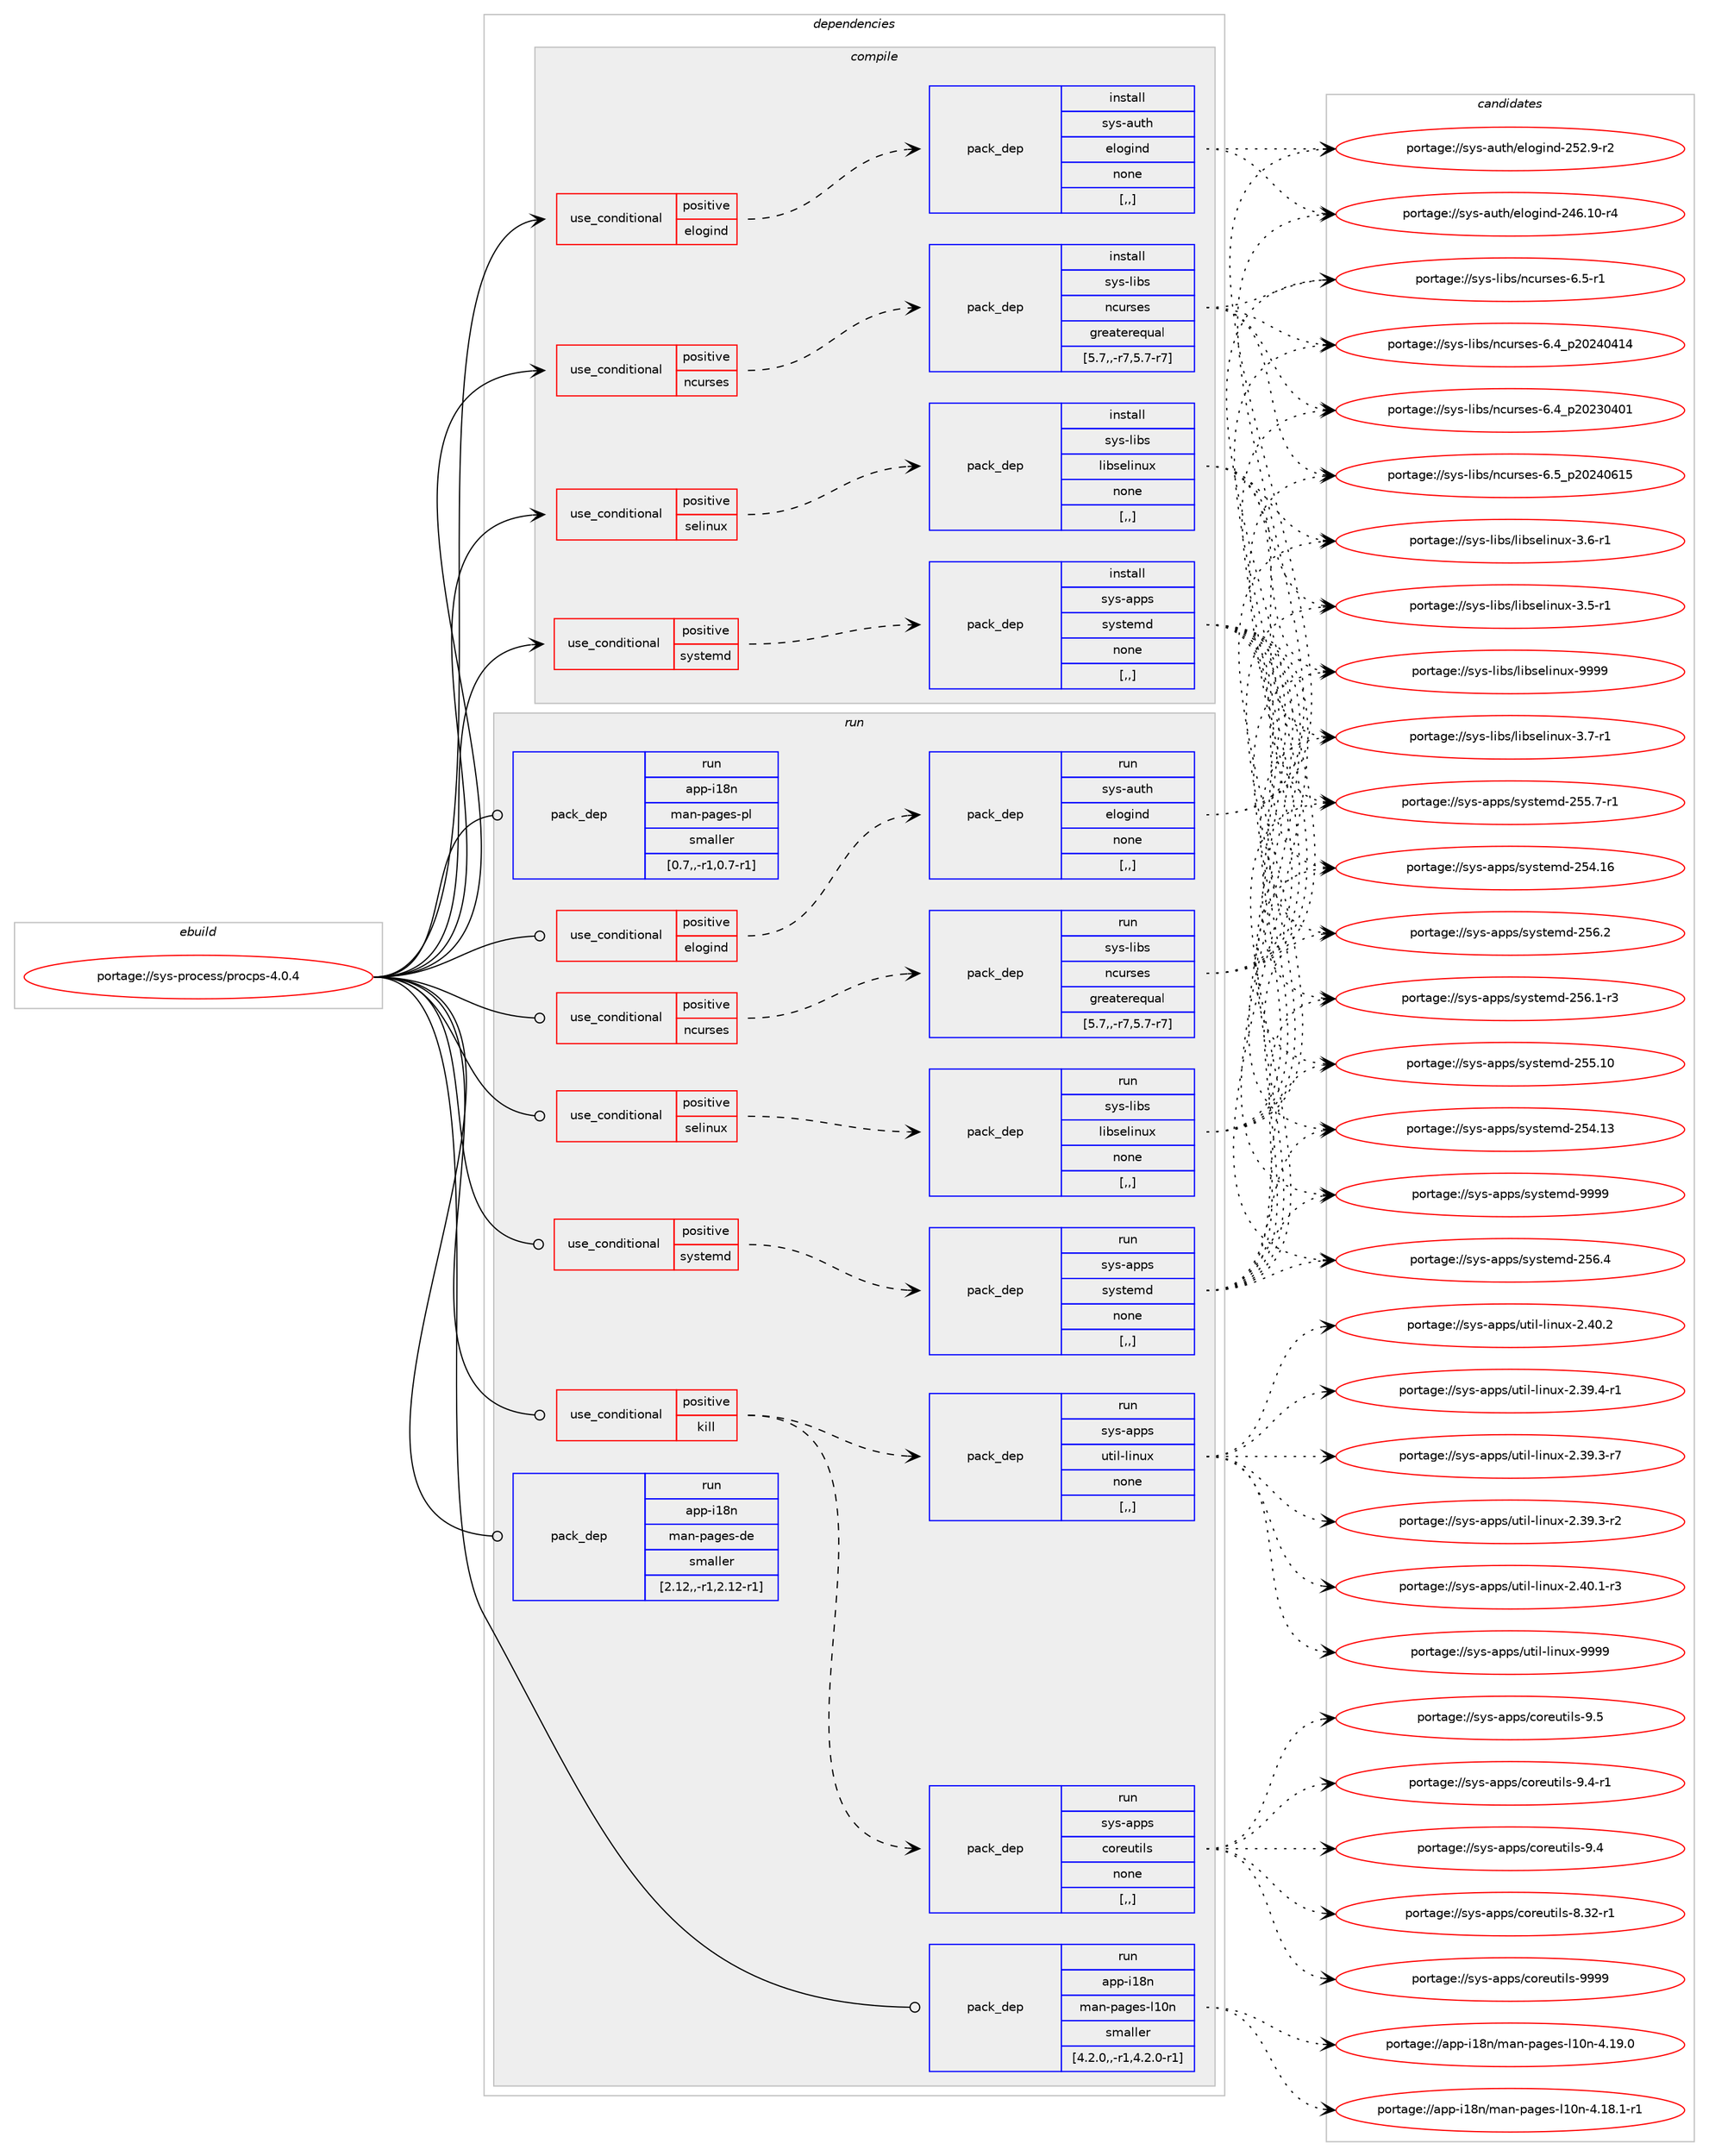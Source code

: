digraph prolog {

# *************
# Graph options
# *************

newrank=true;
concentrate=true;
compound=true;
graph [rankdir=LR,fontname=Helvetica,fontsize=10,ranksep=1.5];#, ranksep=2.5, nodesep=0.2];
edge  [arrowhead=vee];
node  [fontname=Helvetica,fontsize=10];

# **********
# The ebuild
# **********

subgraph cluster_leftcol {
color=gray;
label=<<i>ebuild</i>>;
id [label="portage://sys-process/procps-4.0.4", color=red, width=4, href="../sys-process/procps-4.0.4.svg"];
}

# ****************
# The dependencies
# ****************

subgraph cluster_midcol {
color=gray;
label=<<i>dependencies</i>>;
subgraph cluster_compile {
fillcolor="#eeeeee";
style=filled;
label=<<i>compile</i>>;
subgraph cond118612 {
dependency443935 [label=<<TABLE BORDER="0" CELLBORDER="1" CELLSPACING="0" CELLPADDING="4"><TR><TD ROWSPAN="3" CELLPADDING="10">use_conditional</TD></TR><TR><TD>positive</TD></TR><TR><TD>elogind</TD></TR></TABLE>>, shape=none, color=red];
subgraph pack322315 {
dependency443936 [label=<<TABLE BORDER="0" CELLBORDER="1" CELLSPACING="0" CELLPADDING="4" WIDTH="220"><TR><TD ROWSPAN="6" CELLPADDING="30">pack_dep</TD></TR><TR><TD WIDTH="110">install</TD></TR><TR><TD>sys-auth</TD></TR><TR><TD>elogind</TD></TR><TR><TD>none</TD></TR><TR><TD>[,,]</TD></TR></TABLE>>, shape=none, color=blue];
}
dependency443935:e -> dependency443936:w [weight=20,style="dashed",arrowhead="vee"];
}
id:e -> dependency443935:w [weight=20,style="solid",arrowhead="vee"];
subgraph cond118613 {
dependency443937 [label=<<TABLE BORDER="0" CELLBORDER="1" CELLSPACING="0" CELLPADDING="4"><TR><TD ROWSPAN="3" CELLPADDING="10">use_conditional</TD></TR><TR><TD>positive</TD></TR><TR><TD>ncurses</TD></TR></TABLE>>, shape=none, color=red];
subgraph pack322316 {
dependency443938 [label=<<TABLE BORDER="0" CELLBORDER="1" CELLSPACING="0" CELLPADDING="4" WIDTH="220"><TR><TD ROWSPAN="6" CELLPADDING="30">pack_dep</TD></TR><TR><TD WIDTH="110">install</TD></TR><TR><TD>sys-libs</TD></TR><TR><TD>ncurses</TD></TR><TR><TD>greaterequal</TD></TR><TR><TD>[5.7,,-r7,5.7-r7]</TD></TR></TABLE>>, shape=none, color=blue];
}
dependency443937:e -> dependency443938:w [weight=20,style="dashed",arrowhead="vee"];
}
id:e -> dependency443937:w [weight=20,style="solid",arrowhead="vee"];
subgraph cond118614 {
dependency443939 [label=<<TABLE BORDER="0" CELLBORDER="1" CELLSPACING="0" CELLPADDING="4"><TR><TD ROWSPAN="3" CELLPADDING="10">use_conditional</TD></TR><TR><TD>positive</TD></TR><TR><TD>selinux</TD></TR></TABLE>>, shape=none, color=red];
subgraph pack322317 {
dependency443940 [label=<<TABLE BORDER="0" CELLBORDER="1" CELLSPACING="0" CELLPADDING="4" WIDTH="220"><TR><TD ROWSPAN="6" CELLPADDING="30">pack_dep</TD></TR><TR><TD WIDTH="110">install</TD></TR><TR><TD>sys-libs</TD></TR><TR><TD>libselinux</TD></TR><TR><TD>none</TD></TR><TR><TD>[,,]</TD></TR></TABLE>>, shape=none, color=blue];
}
dependency443939:e -> dependency443940:w [weight=20,style="dashed",arrowhead="vee"];
}
id:e -> dependency443939:w [weight=20,style="solid",arrowhead="vee"];
subgraph cond118615 {
dependency443941 [label=<<TABLE BORDER="0" CELLBORDER="1" CELLSPACING="0" CELLPADDING="4"><TR><TD ROWSPAN="3" CELLPADDING="10">use_conditional</TD></TR><TR><TD>positive</TD></TR><TR><TD>systemd</TD></TR></TABLE>>, shape=none, color=red];
subgraph pack322318 {
dependency443942 [label=<<TABLE BORDER="0" CELLBORDER="1" CELLSPACING="0" CELLPADDING="4" WIDTH="220"><TR><TD ROWSPAN="6" CELLPADDING="30">pack_dep</TD></TR><TR><TD WIDTH="110">install</TD></TR><TR><TD>sys-apps</TD></TR><TR><TD>systemd</TD></TR><TR><TD>none</TD></TR><TR><TD>[,,]</TD></TR></TABLE>>, shape=none, color=blue];
}
dependency443941:e -> dependency443942:w [weight=20,style="dashed",arrowhead="vee"];
}
id:e -> dependency443941:w [weight=20,style="solid",arrowhead="vee"];
}
subgraph cluster_compileandrun {
fillcolor="#eeeeee";
style=filled;
label=<<i>compile and run</i>>;
}
subgraph cluster_run {
fillcolor="#eeeeee";
style=filled;
label=<<i>run</i>>;
subgraph cond118616 {
dependency443943 [label=<<TABLE BORDER="0" CELLBORDER="1" CELLSPACING="0" CELLPADDING="4"><TR><TD ROWSPAN="3" CELLPADDING="10">use_conditional</TD></TR><TR><TD>positive</TD></TR><TR><TD>elogind</TD></TR></TABLE>>, shape=none, color=red];
subgraph pack322319 {
dependency443944 [label=<<TABLE BORDER="0" CELLBORDER="1" CELLSPACING="0" CELLPADDING="4" WIDTH="220"><TR><TD ROWSPAN="6" CELLPADDING="30">pack_dep</TD></TR><TR><TD WIDTH="110">run</TD></TR><TR><TD>sys-auth</TD></TR><TR><TD>elogind</TD></TR><TR><TD>none</TD></TR><TR><TD>[,,]</TD></TR></TABLE>>, shape=none, color=blue];
}
dependency443943:e -> dependency443944:w [weight=20,style="dashed",arrowhead="vee"];
}
id:e -> dependency443943:w [weight=20,style="solid",arrowhead="odot"];
subgraph cond118617 {
dependency443945 [label=<<TABLE BORDER="0" CELLBORDER="1" CELLSPACING="0" CELLPADDING="4"><TR><TD ROWSPAN="3" CELLPADDING="10">use_conditional</TD></TR><TR><TD>positive</TD></TR><TR><TD>kill</TD></TR></TABLE>>, shape=none, color=red];
subgraph pack322320 {
dependency443946 [label=<<TABLE BORDER="0" CELLBORDER="1" CELLSPACING="0" CELLPADDING="4" WIDTH="220"><TR><TD ROWSPAN="6" CELLPADDING="30">pack_dep</TD></TR><TR><TD WIDTH="110">run</TD></TR><TR><TD>sys-apps</TD></TR><TR><TD>coreutils</TD></TR><TR><TD>none</TD></TR><TR><TD>[,,]</TD></TR></TABLE>>, shape=none, color=blue];
}
dependency443945:e -> dependency443946:w [weight=20,style="dashed",arrowhead="vee"];
subgraph pack322321 {
dependency443947 [label=<<TABLE BORDER="0" CELLBORDER="1" CELLSPACING="0" CELLPADDING="4" WIDTH="220"><TR><TD ROWSPAN="6" CELLPADDING="30">pack_dep</TD></TR><TR><TD WIDTH="110">run</TD></TR><TR><TD>sys-apps</TD></TR><TR><TD>util-linux</TD></TR><TR><TD>none</TD></TR><TR><TD>[,,]</TD></TR></TABLE>>, shape=none, color=blue];
}
dependency443945:e -> dependency443947:w [weight=20,style="dashed",arrowhead="vee"];
}
id:e -> dependency443945:w [weight=20,style="solid",arrowhead="odot"];
subgraph cond118618 {
dependency443948 [label=<<TABLE BORDER="0" CELLBORDER="1" CELLSPACING="0" CELLPADDING="4"><TR><TD ROWSPAN="3" CELLPADDING="10">use_conditional</TD></TR><TR><TD>positive</TD></TR><TR><TD>ncurses</TD></TR></TABLE>>, shape=none, color=red];
subgraph pack322322 {
dependency443949 [label=<<TABLE BORDER="0" CELLBORDER="1" CELLSPACING="0" CELLPADDING="4" WIDTH="220"><TR><TD ROWSPAN="6" CELLPADDING="30">pack_dep</TD></TR><TR><TD WIDTH="110">run</TD></TR><TR><TD>sys-libs</TD></TR><TR><TD>ncurses</TD></TR><TR><TD>greaterequal</TD></TR><TR><TD>[5.7,,-r7,5.7-r7]</TD></TR></TABLE>>, shape=none, color=blue];
}
dependency443948:e -> dependency443949:w [weight=20,style="dashed",arrowhead="vee"];
}
id:e -> dependency443948:w [weight=20,style="solid",arrowhead="odot"];
subgraph cond118619 {
dependency443950 [label=<<TABLE BORDER="0" CELLBORDER="1" CELLSPACING="0" CELLPADDING="4"><TR><TD ROWSPAN="3" CELLPADDING="10">use_conditional</TD></TR><TR><TD>positive</TD></TR><TR><TD>selinux</TD></TR></TABLE>>, shape=none, color=red];
subgraph pack322323 {
dependency443951 [label=<<TABLE BORDER="0" CELLBORDER="1" CELLSPACING="0" CELLPADDING="4" WIDTH="220"><TR><TD ROWSPAN="6" CELLPADDING="30">pack_dep</TD></TR><TR><TD WIDTH="110">run</TD></TR><TR><TD>sys-libs</TD></TR><TR><TD>libselinux</TD></TR><TR><TD>none</TD></TR><TR><TD>[,,]</TD></TR></TABLE>>, shape=none, color=blue];
}
dependency443950:e -> dependency443951:w [weight=20,style="dashed",arrowhead="vee"];
}
id:e -> dependency443950:w [weight=20,style="solid",arrowhead="odot"];
subgraph cond118620 {
dependency443952 [label=<<TABLE BORDER="0" CELLBORDER="1" CELLSPACING="0" CELLPADDING="4"><TR><TD ROWSPAN="3" CELLPADDING="10">use_conditional</TD></TR><TR><TD>positive</TD></TR><TR><TD>systemd</TD></TR></TABLE>>, shape=none, color=red];
subgraph pack322324 {
dependency443953 [label=<<TABLE BORDER="0" CELLBORDER="1" CELLSPACING="0" CELLPADDING="4" WIDTH="220"><TR><TD ROWSPAN="6" CELLPADDING="30">pack_dep</TD></TR><TR><TD WIDTH="110">run</TD></TR><TR><TD>sys-apps</TD></TR><TR><TD>systemd</TD></TR><TR><TD>none</TD></TR><TR><TD>[,,]</TD></TR></TABLE>>, shape=none, color=blue];
}
dependency443952:e -> dependency443953:w [weight=20,style="dashed",arrowhead="vee"];
}
id:e -> dependency443952:w [weight=20,style="solid",arrowhead="odot"];
subgraph pack322325 {
dependency443954 [label=<<TABLE BORDER="0" CELLBORDER="1" CELLSPACING="0" CELLPADDING="4" WIDTH="220"><TR><TD ROWSPAN="6" CELLPADDING="30">pack_dep</TD></TR><TR><TD WIDTH="110">run</TD></TR><TR><TD>app-i18n</TD></TR><TR><TD>man-pages-de</TD></TR><TR><TD>smaller</TD></TR><TR><TD>[2.12,,-r1,2.12-r1]</TD></TR></TABLE>>, shape=none, color=blue];
}
id:e -> dependency443954:w [weight=20,style="solid",arrowhead="odot"];
subgraph pack322326 {
dependency443955 [label=<<TABLE BORDER="0" CELLBORDER="1" CELLSPACING="0" CELLPADDING="4" WIDTH="220"><TR><TD ROWSPAN="6" CELLPADDING="30">pack_dep</TD></TR><TR><TD WIDTH="110">run</TD></TR><TR><TD>app-i18n</TD></TR><TR><TD>man-pages-l10n</TD></TR><TR><TD>smaller</TD></TR><TR><TD>[4.2.0,,-r1,4.2.0-r1]</TD></TR></TABLE>>, shape=none, color=blue];
}
id:e -> dependency443955:w [weight=20,style="solid",arrowhead="odot"];
subgraph pack322327 {
dependency443956 [label=<<TABLE BORDER="0" CELLBORDER="1" CELLSPACING="0" CELLPADDING="4" WIDTH="220"><TR><TD ROWSPAN="6" CELLPADDING="30">pack_dep</TD></TR><TR><TD WIDTH="110">run</TD></TR><TR><TD>app-i18n</TD></TR><TR><TD>man-pages-pl</TD></TR><TR><TD>smaller</TD></TR><TR><TD>[0.7,,-r1,0.7-r1]</TD></TR></TABLE>>, shape=none, color=blue];
}
id:e -> dependency443956:w [weight=20,style="solid",arrowhead="odot"];
}
}

# **************
# The candidates
# **************

subgraph cluster_choices {
rank=same;
color=gray;
label=<<i>candidates</i>>;

subgraph choice322315 {
color=black;
nodesep=1;
choice1151211154597117116104471011081111031051101004550535046574511450 [label="portage://sys-auth/elogind-252.9-r2", color=red, width=4,href="../sys-auth/elogind-252.9-r2.svg"];
choice115121115459711711610447101108111103105110100455052544649484511452 [label="portage://sys-auth/elogind-246.10-r4", color=red, width=4,href="../sys-auth/elogind-246.10-r4.svg"];
dependency443936:e -> choice1151211154597117116104471011081111031051101004550535046574511450:w [style=dotted,weight="100"];
dependency443936:e -> choice115121115459711711610447101108111103105110100455052544649484511452:w [style=dotted,weight="100"];
}
subgraph choice322316 {
color=black;
nodesep=1;
choice1151211154510810598115471109911711411510111545544653951125048505248544953 [label="portage://sys-libs/ncurses-6.5_p20240615", color=red, width=4,href="../sys-libs/ncurses-6.5_p20240615.svg"];
choice11512111545108105981154711099117114115101115455446534511449 [label="portage://sys-libs/ncurses-6.5-r1", color=red, width=4,href="../sys-libs/ncurses-6.5-r1.svg"];
choice1151211154510810598115471109911711411510111545544652951125048505248524952 [label="portage://sys-libs/ncurses-6.4_p20240414", color=red, width=4,href="../sys-libs/ncurses-6.4_p20240414.svg"];
choice1151211154510810598115471109911711411510111545544652951125048505148524849 [label="portage://sys-libs/ncurses-6.4_p20230401", color=red, width=4,href="../sys-libs/ncurses-6.4_p20230401.svg"];
dependency443938:e -> choice1151211154510810598115471109911711411510111545544653951125048505248544953:w [style=dotted,weight="100"];
dependency443938:e -> choice11512111545108105981154711099117114115101115455446534511449:w [style=dotted,weight="100"];
dependency443938:e -> choice1151211154510810598115471109911711411510111545544652951125048505248524952:w [style=dotted,weight="100"];
dependency443938:e -> choice1151211154510810598115471109911711411510111545544652951125048505148524849:w [style=dotted,weight="100"];
}
subgraph choice322317 {
color=black;
nodesep=1;
choice115121115451081059811547108105981151011081051101171204557575757 [label="portage://sys-libs/libselinux-9999", color=red, width=4,href="../sys-libs/libselinux-9999.svg"];
choice11512111545108105981154710810598115101108105110117120455146554511449 [label="portage://sys-libs/libselinux-3.7-r1", color=red, width=4,href="../sys-libs/libselinux-3.7-r1.svg"];
choice11512111545108105981154710810598115101108105110117120455146544511449 [label="portage://sys-libs/libselinux-3.6-r1", color=red, width=4,href="../sys-libs/libselinux-3.6-r1.svg"];
choice11512111545108105981154710810598115101108105110117120455146534511449 [label="portage://sys-libs/libselinux-3.5-r1", color=red, width=4,href="../sys-libs/libselinux-3.5-r1.svg"];
dependency443940:e -> choice115121115451081059811547108105981151011081051101171204557575757:w [style=dotted,weight="100"];
dependency443940:e -> choice11512111545108105981154710810598115101108105110117120455146554511449:w [style=dotted,weight="100"];
dependency443940:e -> choice11512111545108105981154710810598115101108105110117120455146544511449:w [style=dotted,weight="100"];
dependency443940:e -> choice11512111545108105981154710810598115101108105110117120455146534511449:w [style=dotted,weight="100"];
}
subgraph choice322318 {
color=black;
nodesep=1;
choice1151211154597112112115471151211151161011091004557575757 [label="portage://sys-apps/systemd-9999", color=red, width=4,href="../sys-apps/systemd-9999.svg"];
choice115121115459711211211547115121115116101109100455053544652 [label="portage://sys-apps/systemd-256.4", color=red, width=4,href="../sys-apps/systemd-256.4.svg"];
choice115121115459711211211547115121115116101109100455053544650 [label="portage://sys-apps/systemd-256.2", color=red, width=4,href="../sys-apps/systemd-256.2.svg"];
choice1151211154597112112115471151211151161011091004550535446494511451 [label="portage://sys-apps/systemd-256.1-r3", color=red, width=4,href="../sys-apps/systemd-256.1-r3.svg"];
choice11512111545971121121154711512111511610110910045505353464948 [label="portage://sys-apps/systemd-255.10", color=red, width=4,href="../sys-apps/systemd-255.10.svg"];
choice1151211154597112112115471151211151161011091004550535346554511449 [label="portage://sys-apps/systemd-255.7-r1", color=red, width=4,href="../sys-apps/systemd-255.7-r1.svg"];
choice11512111545971121121154711512111511610110910045505352464954 [label="portage://sys-apps/systemd-254.16", color=red, width=4,href="../sys-apps/systemd-254.16.svg"];
choice11512111545971121121154711512111511610110910045505352464951 [label="portage://sys-apps/systemd-254.13", color=red, width=4,href="../sys-apps/systemd-254.13.svg"];
dependency443942:e -> choice1151211154597112112115471151211151161011091004557575757:w [style=dotted,weight="100"];
dependency443942:e -> choice115121115459711211211547115121115116101109100455053544652:w [style=dotted,weight="100"];
dependency443942:e -> choice115121115459711211211547115121115116101109100455053544650:w [style=dotted,weight="100"];
dependency443942:e -> choice1151211154597112112115471151211151161011091004550535446494511451:w [style=dotted,weight="100"];
dependency443942:e -> choice11512111545971121121154711512111511610110910045505353464948:w [style=dotted,weight="100"];
dependency443942:e -> choice1151211154597112112115471151211151161011091004550535346554511449:w [style=dotted,weight="100"];
dependency443942:e -> choice11512111545971121121154711512111511610110910045505352464954:w [style=dotted,weight="100"];
dependency443942:e -> choice11512111545971121121154711512111511610110910045505352464951:w [style=dotted,weight="100"];
}
subgraph choice322319 {
color=black;
nodesep=1;
choice1151211154597117116104471011081111031051101004550535046574511450 [label="portage://sys-auth/elogind-252.9-r2", color=red, width=4,href="../sys-auth/elogind-252.9-r2.svg"];
choice115121115459711711610447101108111103105110100455052544649484511452 [label="portage://sys-auth/elogind-246.10-r4", color=red, width=4,href="../sys-auth/elogind-246.10-r4.svg"];
dependency443944:e -> choice1151211154597117116104471011081111031051101004550535046574511450:w [style=dotted,weight="100"];
dependency443944:e -> choice115121115459711711610447101108111103105110100455052544649484511452:w [style=dotted,weight="100"];
}
subgraph choice322320 {
color=black;
nodesep=1;
choice115121115459711211211547991111141011171161051081154557575757 [label="portage://sys-apps/coreutils-9999", color=red, width=4,href="../sys-apps/coreutils-9999.svg"];
choice1151211154597112112115479911111410111711610510811545574653 [label="portage://sys-apps/coreutils-9.5", color=red, width=4,href="../sys-apps/coreutils-9.5.svg"];
choice11512111545971121121154799111114101117116105108115455746524511449 [label="portage://sys-apps/coreutils-9.4-r1", color=red, width=4,href="../sys-apps/coreutils-9.4-r1.svg"];
choice1151211154597112112115479911111410111711610510811545574652 [label="portage://sys-apps/coreutils-9.4", color=red, width=4,href="../sys-apps/coreutils-9.4.svg"];
choice1151211154597112112115479911111410111711610510811545564651504511449 [label="portage://sys-apps/coreutils-8.32-r1", color=red, width=4,href="../sys-apps/coreutils-8.32-r1.svg"];
dependency443946:e -> choice115121115459711211211547991111141011171161051081154557575757:w [style=dotted,weight="100"];
dependency443946:e -> choice1151211154597112112115479911111410111711610510811545574653:w [style=dotted,weight="100"];
dependency443946:e -> choice11512111545971121121154799111114101117116105108115455746524511449:w [style=dotted,weight="100"];
dependency443946:e -> choice1151211154597112112115479911111410111711610510811545574652:w [style=dotted,weight="100"];
dependency443946:e -> choice1151211154597112112115479911111410111711610510811545564651504511449:w [style=dotted,weight="100"];
}
subgraph choice322321 {
color=black;
nodesep=1;
choice115121115459711211211547117116105108451081051101171204557575757 [label="portage://sys-apps/util-linux-9999", color=red, width=4,href="../sys-apps/util-linux-9999.svg"];
choice1151211154597112112115471171161051084510810511011712045504652484650 [label="portage://sys-apps/util-linux-2.40.2", color=red, width=4,href="../sys-apps/util-linux-2.40.2.svg"];
choice11512111545971121121154711711610510845108105110117120455046524846494511451 [label="portage://sys-apps/util-linux-2.40.1-r3", color=red, width=4,href="../sys-apps/util-linux-2.40.1-r3.svg"];
choice11512111545971121121154711711610510845108105110117120455046515746524511449 [label="portage://sys-apps/util-linux-2.39.4-r1", color=red, width=4,href="../sys-apps/util-linux-2.39.4-r1.svg"];
choice11512111545971121121154711711610510845108105110117120455046515746514511455 [label="portage://sys-apps/util-linux-2.39.3-r7", color=red, width=4,href="../sys-apps/util-linux-2.39.3-r7.svg"];
choice11512111545971121121154711711610510845108105110117120455046515746514511450 [label="portage://sys-apps/util-linux-2.39.3-r2", color=red, width=4,href="../sys-apps/util-linux-2.39.3-r2.svg"];
dependency443947:e -> choice115121115459711211211547117116105108451081051101171204557575757:w [style=dotted,weight="100"];
dependency443947:e -> choice1151211154597112112115471171161051084510810511011712045504652484650:w [style=dotted,weight="100"];
dependency443947:e -> choice11512111545971121121154711711610510845108105110117120455046524846494511451:w [style=dotted,weight="100"];
dependency443947:e -> choice11512111545971121121154711711610510845108105110117120455046515746524511449:w [style=dotted,weight="100"];
dependency443947:e -> choice11512111545971121121154711711610510845108105110117120455046515746514511455:w [style=dotted,weight="100"];
dependency443947:e -> choice11512111545971121121154711711610510845108105110117120455046515746514511450:w [style=dotted,weight="100"];
}
subgraph choice322322 {
color=black;
nodesep=1;
choice1151211154510810598115471109911711411510111545544653951125048505248544953 [label="portage://sys-libs/ncurses-6.5_p20240615", color=red, width=4,href="../sys-libs/ncurses-6.5_p20240615.svg"];
choice11512111545108105981154711099117114115101115455446534511449 [label="portage://sys-libs/ncurses-6.5-r1", color=red, width=4,href="../sys-libs/ncurses-6.5-r1.svg"];
choice1151211154510810598115471109911711411510111545544652951125048505248524952 [label="portage://sys-libs/ncurses-6.4_p20240414", color=red, width=4,href="../sys-libs/ncurses-6.4_p20240414.svg"];
choice1151211154510810598115471109911711411510111545544652951125048505148524849 [label="portage://sys-libs/ncurses-6.4_p20230401", color=red, width=4,href="../sys-libs/ncurses-6.4_p20230401.svg"];
dependency443949:e -> choice1151211154510810598115471109911711411510111545544653951125048505248544953:w [style=dotted,weight="100"];
dependency443949:e -> choice11512111545108105981154711099117114115101115455446534511449:w [style=dotted,weight="100"];
dependency443949:e -> choice1151211154510810598115471109911711411510111545544652951125048505248524952:w [style=dotted,weight="100"];
dependency443949:e -> choice1151211154510810598115471109911711411510111545544652951125048505148524849:w [style=dotted,weight="100"];
}
subgraph choice322323 {
color=black;
nodesep=1;
choice115121115451081059811547108105981151011081051101171204557575757 [label="portage://sys-libs/libselinux-9999", color=red, width=4,href="../sys-libs/libselinux-9999.svg"];
choice11512111545108105981154710810598115101108105110117120455146554511449 [label="portage://sys-libs/libselinux-3.7-r1", color=red, width=4,href="../sys-libs/libselinux-3.7-r1.svg"];
choice11512111545108105981154710810598115101108105110117120455146544511449 [label="portage://sys-libs/libselinux-3.6-r1", color=red, width=4,href="../sys-libs/libselinux-3.6-r1.svg"];
choice11512111545108105981154710810598115101108105110117120455146534511449 [label="portage://sys-libs/libselinux-3.5-r1", color=red, width=4,href="../sys-libs/libselinux-3.5-r1.svg"];
dependency443951:e -> choice115121115451081059811547108105981151011081051101171204557575757:w [style=dotted,weight="100"];
dependency443951:e -> choice11512111545108105981154710810598115101108105110117120455146554511449:w [style=dotted,weight="100"];
dependency443951:e -> choice11512111545108105981154710810598115101108105110117120455146544511449:w [style=dotted,weight="100"];
dependency443951:e -> choice11512111545108105981154710810598115101108105110117120455146534511449:w [style=dotted,weight="100"];
}
subgraph choice322324 {
color=black;
nodesep=1;
choice1151211154597112112115471151211151161011091004557575757 [label="portage://sys-apps/systemd-9999", color=red, width=4,href="../sys-apps/systemd-9999.svg"];
choice115121115459711211211547115121115116101109100455053544652 [label="portage://sys-apps/systemd-256.4", color=red, width=4,href="../sys-apps/systemd-256.4.svg"];
choice115121115459711211211547115121115116101109100455053544650 [label="portage://sys-apps/systemd-256.2", color=red, width=4,href="../sys-apps/systemd-256.2.svg"];
choice1151211154597112112115471151211151161011091004550535446494511451 [label="portage://sys-apps/systemd-256.1-r3", color=red, width=4,href="../sys-apps/systemd-256.1-r3.svg"];
choice11512111545971121121154711512111511610110910045505353464948 [label="portage://sys-apps/systemd-255.10", color=red, width=4,href="../sys-apps/systemd-255.10.svg"];
choice1151211154597112112115471151211151161011091004550535346554511449 [label="portage://sys-apps/systemd-255.7-r1", color=red, width=4,href="../sys-apps/systemd-255.7-r1.svg"];
choice11512111545971121121154711512111511610110910045505352464954 [label="portage://sys-apps/systemd-254.16", color=red, width=4,href="../sys-apps/systemd-254.16.svg"];
choice11512111545971121121154711512111511610110910045505352464951 [label="portage://sys-apps/systemd-254.13", color=red, width=4,href="../sys-apps/systemd-254.13.svg"];
dependency443953:e -> choice1151211154597112112115471151211151161011091004557575757:w [style=dotted,weight="100"];
dependency443953:e -> choice115121115459711211211547115121115116101109100455053544652:w [style=dotted,weight="100"];
dependency443953:e -> choice115121115459711211211547115121115116101109100455053544650:w [style=dotted,weight="100"];
dependency443953:e -> choice1151211154597112112115471151211151161011091004550535446494511451:w [style=dotted,weight="100"];
dependency443953:e -> choice11512111545971121121154711512111511610110910045505353464948:w [style=dotted,weight="100"];
dependency443953:e -> choice1151211154597112112115471151211151161011091004550535346554511449:w [style=dotted,weight="100"];
dependency443953:e -> choice11512111545971121121154711512111511610110910045505352464954:w [style=dotted,weight="100"];
dependency443953:e -> choice11512111545971121121154711512111511610110910045505352464951:w [style=dotted,weight="100"];
}
subgraph choice322325 {
color=black;
nodesep=1;
}
subgraph choice322326 {
color=black;
nodesep=1;
choice971121124510549561104710997110451129710310111545108494811045524649574648 [label="portage://app-i18n/man-pages-l10n-4.19.0", color=red, width=4,href="../app-i18n/man-pages-l10n-4.19.0.svg"];
choice9711211245105495611047109971104511297103101115451084948110455246495646494511449 [label="portage://app-i18n/man-pages-l10n-4.18.1-r1", color=red, width=4,href="../app-i18n/man-pages-l10n-4.18.1-r1.svg"];
dependency443955:e -> choice971121124510549561104710997110451129710310111545108494811045524649574648:w [style=dotted,weight="100"];
dependency443955:e -> choice9711211245105495611047109971104511297103101115451084948110455246495646494511449:w [style=dotted,weight="100"];
}
subgraph choice322327 {
color=black;
nodesep=1;
}
}

}
